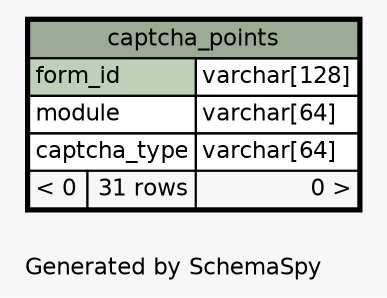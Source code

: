 // dot 2.30.1 on Mac OS X 10.8.3
// SchemaSpy rev 590
digraph "oneDegreeRelationshipsDiagram" {
  graph [
    rankdir="RL"
    bgcolor="#f7f7f7"
    label="\nGenerated by SchemaSpy"
    labeljust="l"
    nodesep="0.18"
    ranksep="0.46"
    fontname="Helvetica"
    fontsize="11"
  ];
  node [
    fontname="Helvetica"
    fontsize="11"
    shape="plaintext"
  ];
  edge [
    arrowsize="0.8"
  ];
  "captcha_points" [
    label=<
    <TABLE BORDER="2" CELLBORDER="1" CELLSPACING="0" BGCOLOR="#ffffff">
      <TR><TD COLSPAN="3" BGCOLOR="#9bab96" ALIGN="CENTER">captcha_points</TD></TR>
      <TR><TD PORT="form_id" COLSPAN="2" BGCOLOR="#bed1b8" ALIGN="LEFT">form_id</TD><TD PORT="form_id.type" ALIGN="LEFT">varchar[128]</TD></TR>
      <TR><TD PORT="module" COLSPAN="2" ALIGN="LEFT">module</TD><TD PORT="module.type" ALIGN="LEFT">varchar[64]</TD></TR>
      <TR><TD PORT="captcha_type" COLSPAN="2" ALIGN="LEFT">captcha_type</TD><TD PORT="captcha_type.type" ALIGN="LEFT">varchar[64]</TD></TR>
      <TR><TD ALIGN="LEFT" BGCOLOR="#f7f7f7">&lt; 0</TD><TD ALIGN="RIGHT" BGCOLOR="#f7f7f7">31 rows</TD><TD ALIGN="RIGHT" BGCOLOR="#f7f7f7">0 &gt;</TD></TR>
    </TABLE>>
    URL="captcha_points.html"
    tooltip="captcha_points"
  ];
}
